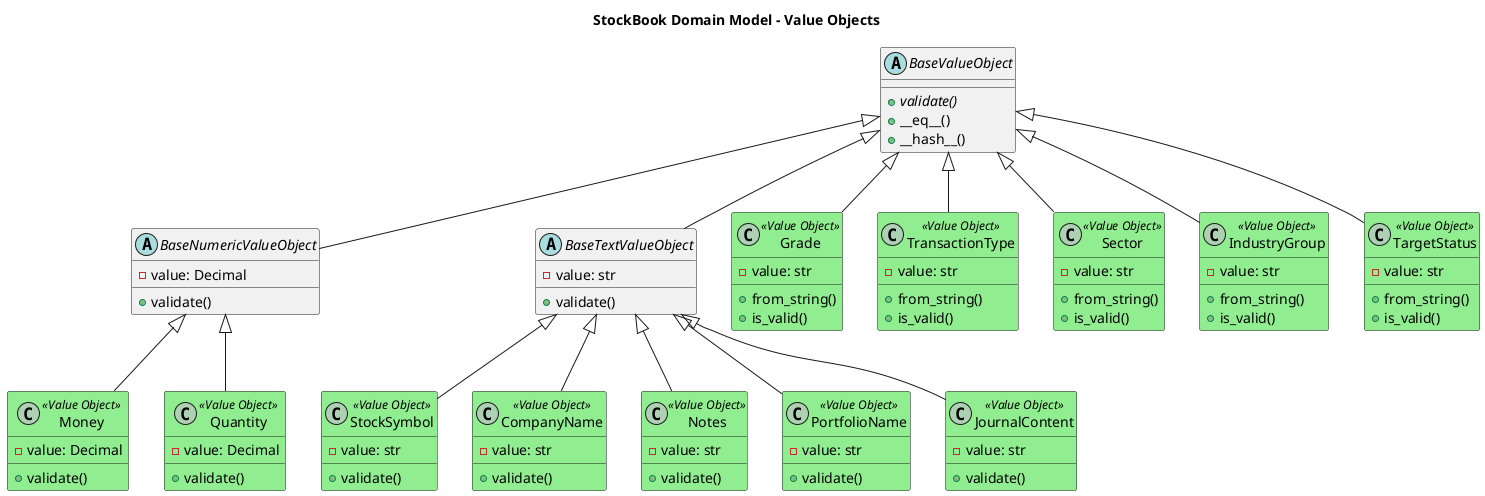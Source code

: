 @startuml 10_domain_value_objects
!define VALUE_OBJECT(name) class name <<Value Object>> #LightGreen

title StockBook Domain Model - Value Objects

abstract class BaseValueObject {
  {abstract} + validate()
  + __eq__()
  + __hash__()
}

abstract class BaseNumericValueObject {
  - value: Decimal
  + validate()
}

abstract class BaseTextValueObject {
  - value: str
  + validate()
}

VALUE_OBJECT(Money) {
  - value: Decimal
  + validate()
}

VALUE_OBJECT(Quantity) {
  - value: Decimal
  + validate()
}

VALUE_OBJECT(StockSymbol) {
  - value: str
  + validate()
}

VALUE_OBJECT(CompanyName) {
  - value: str
  + validate()
}

VALUE_OBJECT(Notes) {
  - value: str
  + validate()
}

VALUE_OBJECT(PortfolioName) {
  - value: str
  + validate()
}

VALUE_OBJECT(JournalContent) {
  - value: str
  + validate()
}

VALUE_OBJECT(Grade) {
  - value: str
  + from_string()
  + is_valid()
}

VALUE_OBJECT(TransactionType) {
  - value: str
  + from_string()
  + is_valid()
}

VALUE_OBJECT(Sector) {
  - value: str
  + from_string()
  + is_valid()
}

VALUE_OBJECT(IndustryGroup) {
  - value: str
  + from_string()
  + is_valid()
}

VALUE_OBJECT(TargetStatus) {
  - value: str
  + from_string()
  + is_valid()
}

BaseValueObject <|-- BaseNumericValueObject
BaseValueObject <|-- BaseTextValueObject

BaseNumericValueObject <|-- Money
BaseNumericValueObject <|-- Quantity
BaseTextValueObject <|-- StockSymbol
BaseTextValueObject <|-- CompanyName
BaseTextValueObject <|-- Notes
BaseTextValueObject <|-- PortfolioName
BaseTextValueObject <|-- JournalContent
BaseValueObject <|-- Grade
BaseValueObject <|-- TransactionType
BaseValueObject <|-- Sector
BaseValueObject <|-- IndustryGroup
BaseValueObject <|-- TargetStatus

@enduml